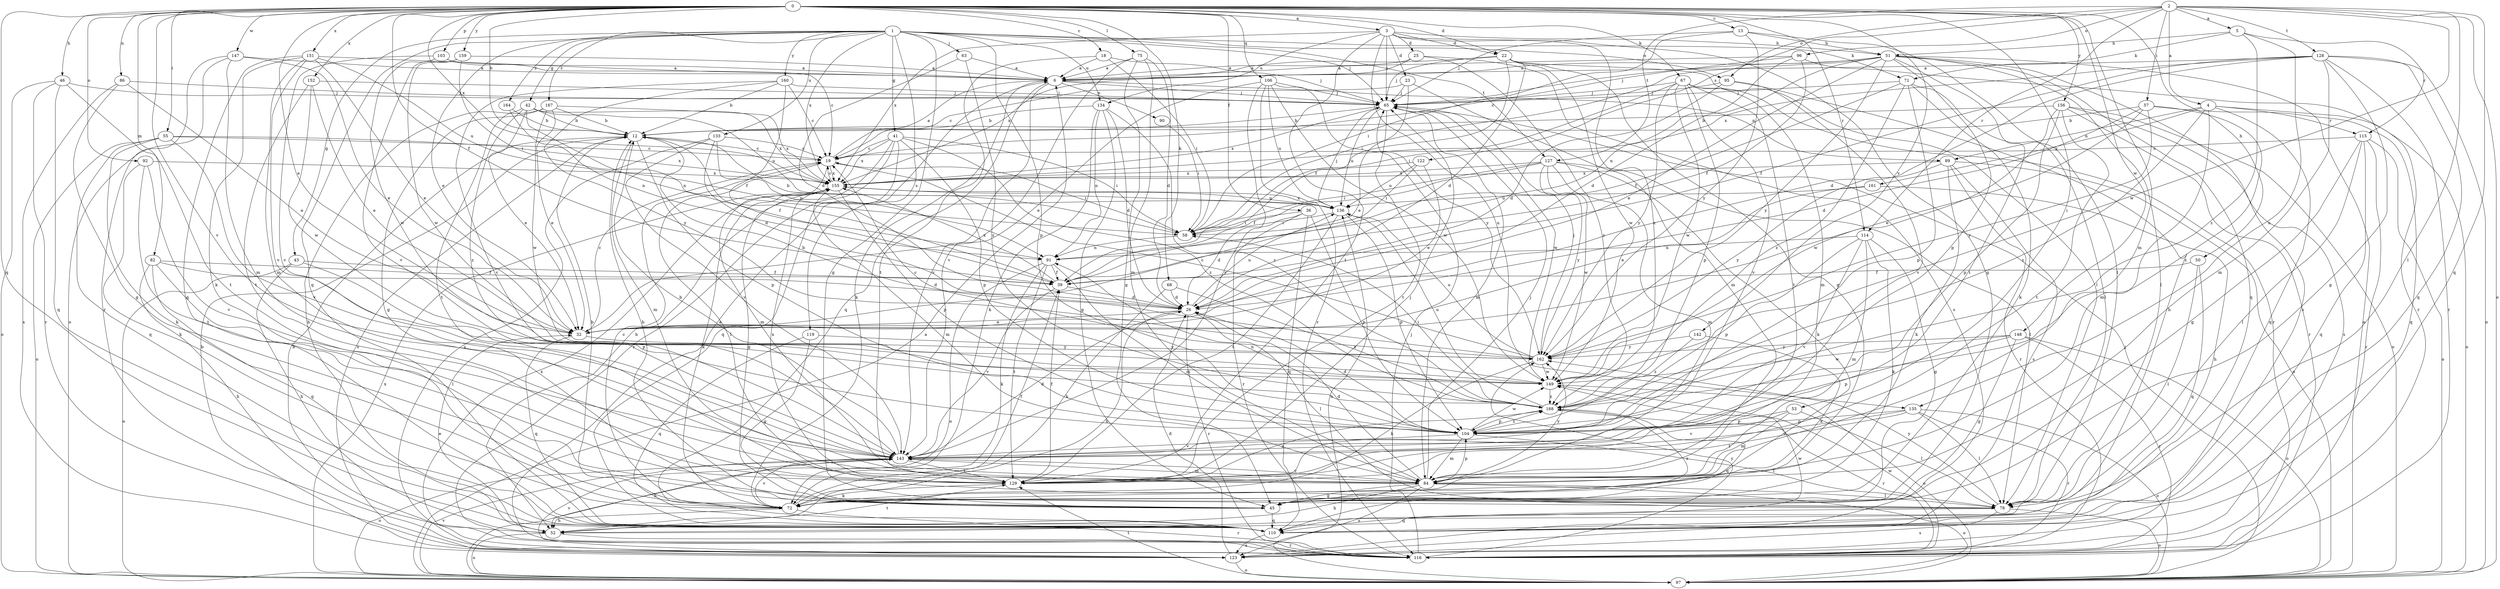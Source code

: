 strict digraph  {
0;
1;
2;
3;
4;
5;
6;
12;
13;
18;
19;
22;
23;
25;
26;
32;
36;
39;
41;
42;
43;
45;
46;
50;
51;
52;
53;
55;
57;
58;
63;
65;
67;
68;
71;
72;
75;
78;
82;
84;
86;
89;
90;
91;
92;
95;
96;
97;
103;
104;
106;
110;
114;
115;
116;
119;
122;
123;
127;
128;
129;
133;
134;
135;
136;
142;
143;
147;
148;
149;
151;
152;
155;
156;
159;
160;
161;
162;
164;
167;
168;
0 -> 3  [label=a];
0 -> 12  [label=b];
0 -> 13  [label=c];
0 -> 18  [label=c];
0 -> 22  [label=d];
0 -> 32  [label=e];
0 -> 36  [label=f];
0 -> 39  [label=f];
0 -> 46  [label=h];
0 -> 50  [label=h];
0 -> 53  [label=i];
0 -> 55  [label=i];
0 -> 67  [label=k];
0 -> 68  [label=k];
0 -> 75  [label=l];
0 -> 82  [label=m];
0 -> 84  [label=m];
0 -> 86  [label=n];
0 -> 92  [label=o];
0 -> 103  [label=p];
0 -> 106  [label=q];
0 -> 110  [label=q];
0 -> 114  [label=r];
0 -> 142  [label=v];
0 -> 143  [label=v];
0 -> 147  [label=w];
0 -> 148  [label=w];
0 -> 151  [label=x];
0 -> 152  [label=x];
0 -> 155  [label=x];
0 -> 156  [label=y];
0 -> 159  [label=y];
1 -> 32  [label=e];
1 -> 41  [label=g];
1 -> 42  [label=g];
1 -> 43  [label=g];
1 -> 45  [label=g];
1 -> 63  [label=j];
1 -> 65  [label=j];
1 -> 71  [label=k];
1 -> 95  [label=o];
1 -> 104  [label=p];
1 -> 110  [label=q];
1 -> 119  [label=s];
1 -> 127  [label=t];
1 -> 133  [label=u];
1 -> 134  [label=u];
1 -> 155  [label=x];
1 -> 160  [label=y];
1 -> 164  [label=z];
1 -> 167  [label=z];
2 -> 4  [label=a];
2 -> 5  [label=a];
2 -> 57  [label=i];
2 -> 78  [label=l];
2 -> 95  [label=o];
2 -> 96  [label=o];
2 -> 97  [label=o];
2 -> 110  [label=q];
2 -> 114  [label=r];
2 -> 122  [label=s];
2 -> 127  [label=t];
2 -> 128  [label=t];
2 -> 149  [label=w];
3 -> 22  [label=d];
3 -> 23  [label=d];
3 -> 25  [label=d];
3 -> 45  [label=g];
3 -> 51  [label=h];
3 -> 65  [label=j];
3 -> 129  [label=t];
3 -> 134  [label=u];
3 -> 135  [label=u];
3 -> 155  [label=x];
3 -> 168  [label=z];
4 -> 84  [label=m];
4 -> 89  [label=n];
4 -> 97  [label=o];
4 -> 110  [label=q];
4 -> 115  [label=r];
4 -> 161  [label=y];
4 -> 168  [label=z];
5 -> 51  [label=h];
5 -> 71  [label=k];
5 -> 115  [label=r];
5 -> 135  [label=u];
5 -> 168  [label=z];
6 -> 65  [label=j];
6 -> 72  [label=k];
6 -> 89  [label=n];
6 -> 90  [label=n];
6 -> 110  [label=q];
6 -> 143  [label=v];
12 -> 19  [label=c];
12 -> 39  [label=f];
12 -> 84  [label=m];
12 -> 104  [label=p];
12 -> 123  [label=s];
13 -> 51  [label=h];
13 -> 58  [label=i];
13 -> 65  [label=j];
13 -> 78  [label=l];
13 -> 162  [label=y];
18 -> 6  [label=a];
18 -> 58  [label=i];
18 -> 65  [label=j];
18 -> 129  [label=t];
19 -> 6  [label=a];
19 -> 58  [label=i];
19 -> 78  [label=l];
19 -> 84  [label=m];
19 -> 155  [label=x];
22 -> 6  [label=a];
22 -> 26  [label=d];
22 -> 39  [label=f];
22 -> 45  [label=g];
22 -> 65  [label=j];
22 -> 78  [label=l];
22 -> 149  [label=w];
23 -> 19  [label=c];
23 -> 32  [label=e];
23 -> 65  [label=j];
23 -> 84  [label=m];
25 -> 6  [label=a];
25 -> 123  [label=s];
25 -> 155  [label=x];
25 -> 168  [label=z];
26 -> 32  [label=e];
26 -> 52  [label=h];
26 -> 78  [label=l];
26 -> 116  [label=r];
26 -> 136  [label=u];
32 -> 19  [label=c];
32 -> 110  [label=q];
32 -> 162  [label=y];
36 -> 26  [label=d];
36 -> 58  [label=i];
36 -> 104  [label=p];
36 -> 110  [label=q];
36 -> 116  [label=r];
39 -> 26  [label=d];
39 -> 143  [label=v];
39 -> 155  [label=x];
41 -> 19  [label=c];
41 -> 52  [label=h];
41 -> 58  [label=i];
41 -> 104  [label=p];
41 -> 110  [label=q];
41 -> 116  [label=r];
41 -> 155  [label=x];
41 -> 168  [label=z];
42 -> 12  [label=b];
42 -> 32  [label=e];
42 -> 91  [label=n];
42 -> 129  [label=t];
42 -> 136  [label=u];
42 -> 155  [label=x];
42 -> 168  [label=z];
43 -> 39  [label=f];
43 -> 52  [label=h];
43 -> 97  [label=o];
43 -> 104  [label=p];
45 -> 12  [label=b];
45 -> 110  [label=q];
45 -> 168  [label=z];
46 -> 65  [label=j];
46 -> 97  [label=o];
46 -> 110  [label=q];
46 -> 116  [label=r];
46 -> 129  [label=t];
50 -> 39  [label=f];
50 -> 78  [label=l];
50 -> 110  [label=q];
51 -> 6  [label=a];
51 -> 26  [label=d];
51 -> 32  [label=e];
51 -> 58  [label=i];
51 -> 65  [label=j];
51 -> 78  [label=l];
51 -> 97  [label=o];
51 -> 104  [label=p];
51 -> 110  [label=q];
51 -> 123  [label=s];
51 -> 129  [label=t];
51 -> 162  [label=y];
52 -> 32  [label=e];
52 -> 97  [label=o];
52 -> 116  [label=r];
52 -> 129  [label=t];
53 -> 78  [label=l];
53 -> 84  [label=m];
53 -> 104  [label=p];
53 -> 143  [label=v];
55 -> 19  [label=c];
55 -> 72  [label=k];
55 -> 97  [label=o];
55 -> 110  [label=q];
55 -> 143  [label=v];
55 -> 155  [label=x];
57 -> 12  [label=b];
57 -> 26  [label=d];
57 -> 32  [label=e];
57 -> 110  [label=q];
57 -> 162  [label=y];
57 -> 168  [label=z];
58 -> 12  [label=b];
58 -> 91  [label=n];
63 -> 6  [label=a];
63 -> 26  [label=d];
63 -> 168  [label=z];
65 -> 12  [label=b];
65 -> 84  [label=m];
65 -> 129  [label=t];
65 -> 136  [label=u];
65 -> 149  [label=w];
65 -> 155  [label=x];
67 -> 58  [label=i];
67 -> 65  [label=j];
67 -> 84  [label=m];
67 -> 104  [label=p];
67 -> 116  [label=r];
67 -> 129  [label=t];
67 -> 143  [label=v];
67 -> 149  [label=w];
67 -> 162  [label=y];
68 -> 26  [label=d];
68 -> 72  [label=k];
68 -> 168  [label=z];
71 -> 39  [label=f];
71 -> 65  [label=j];
71 -> 72  [label=k];
71 -> 78  [label=l];
71 -> 104  [label=p];
71 -> 168  [label=z];
72 -> 12  [label=b];
72 -> 19  [label=c];
72 -> 39  [label=f];
72 -> 52  [label=h];
72 -> 116  [label=r];
72 -> 143  [label=v];
75 -> 6  [label=a];
75 -> 26  [label=d];
75 -> 45  [label=g];
75 -> 84  [label=m];
75 -> 143  [label=v];
78 -> 97  [label=o];
78 -> 110  [label=q];
78 -> 123  [label=s];
78 -> 162  [label=y];
82 -> 26  [label=d];
82 -> 39  [label=f];
82 -> 52  [label=h];
82 -> 78  [label=l];
82 -> 110  [label=q];
84 -> 26  [label=d];
84 -> 45  [label=g];
84 -> 52  [label=h];
84 -> 65  [label=j];
84 -> 78  [label=l];
84 -> 97  [label=o];
84 -> 104  [label=p];
84 -> 123  [label=s];
84 -> 143  [label=v];
84 -> 162  [label=y];
86 -> 32  [label=e];
86 -> 45  [label=g];
86 -> 65  [label=j];
86 -> 123  [label=s];
89 -> 72  [label=k];
89 -> 97  [label=o];
89 -> 116  [label=r];
89 -> 123  [label=s];
89 -> 155  [label=x];
89 -> 162  [label=y];
90 -> 58  [label=i];
91 -> 39  [label=f];
91 -> 72  [label=k];
91 -> 84  [label=m];
91 -> 97  [label=o];
91 -> 129  [label=t];
92 -> 72  [label=k];
92 -> 129  [label=t];
92 -> 143  [label=v];
92 -> 155  [label=x];
95 -> 26  [label=d];
95 -> 52  [label=h];
95 -> 65  [label=j];
95 -> 143  [label=v];
96 -> 6  [label=a];
96 -> 19  [label=c];
96 -> 39  [label=f];
96 -> 91  [label=n];
96 -> 116  [label=r];
97 -> 6  [label=a];
97 -> 65  [label=j];
97 -> 129  [label=t];
97 -> 136  [label=u];
97 -> 143  [label=v];
97 -> 155  [label=x];
103 -> 6  [label=a];
103 -> 19  [label=c];
103 -> 143  [label=v];
103 -> 149  [label=w];
104 -> 26  [label=d];
104 -> 78  [label=l];
104 -> 84  [label=m];
104 -> 91  [label=n];
104 -> 143  [label=v];
104 -> 149  [label=w];
104 -> 168  [label=z];
106 -> 32  [label=e];
106 -> 65  [label=j];
106 -> 116  [label=r];
106 -> 136  [label=u];
106 -> 143  [label=v];
106 -> 149  [label=w];
106 -> 162  [label=y];
110 -> 123  [label=s];
110 -> 149  [label=w];
114 -> 45  [label=g];
114 -> 72  [label=k];
114 -> 84  [label=m];
114 -> 91  [label=n];
114 -> 104  [label=p];
114 -> 143  [label=v];
115 -> 19  [label=c];
115 -> 45  [label=g];
115 -> 78  [label=l];
115 -> 97  [label=o];
115 -> 110  [label=q];
115 -> 116  [label=r];
116 -> 6  [label=a];
116 -> 12  [label=b];
116 -> 65  [label=j];
116 -> 149  [label=w];
116 -> 155  [label=x];
116 -> 162  [label=y];
119 -> 45  [label=g];
119 -> 110  [label=q];
119 -> 162  [label=y];
122 -> 32  [label=e];
122 -> 58  [label=i];
122 -> 136  [label=u];
122 -> 155  [label=x];
123 -> 12  [label=b];
123 -> 26  [label=d];
123 -> 97  [label=o];
123 -> 143  [label=v];
127 -> 39  [label=f];
127 -> 58  [label=i];
127 -> 72  [label=k];
127 -> 78  [label=l];
127 -> 84  [label=m];
127 -> 149  [label=w];
127 -> 155  [label=x];
127 -> 162  [label=y];
128 -> 6  [label=a];
128 -> 26  [label=d];
128 -> 39  [label=f];
128 -> 45  [label=g];
128 -> 84  [label=m];
128 -> 97  [label=o];
128 -> 110  [label=q];
128 -> 116  [label=r];
128 -> 155  [label=x];
129 -> 39  [label=f];
129 -> 65  [label=j];
129 -> 72  [label=k];
129 -> 155  [label=x];
129 -> 168  [label=z];
133 -> 19  [label=c];
133 -> 26  [label=d];
133 -> 91  [label=n];
133 -> 123  [label=s];
133 -> 143  [label=v];
134 -> 12  [label=b];
134 -> 26  [label=d];
134 -> 45  [label=g];
134 -> 72  [label=k];
134 -> 91  [label=n];
134 -> 168  [label=z];
135 -> 78  [label=l];
135 -> 97  [label=o];
135 -> 104  [label=p];
135 -> 116  [label=r];
135 -> 129  [label=t];
135 -> 143  [label=v];
136 -> 58  [label=i];
136 -> 65  [label=j];
136 -> 104  [label=p];
136 -> 129  [label=t];
136 -> 155  [label=x];
142 -> 72  [label=k];
142 -> 162  [label=y];
142 -> 168  [label=z];
143 -> 12  [label=b];
143 -> 26  [label=d];
143 -> 52  [label=h];
143 -> 84  [label=m];
143 -> 97  [label=o];
143 -> 129  [label=t];
147 -> 6  [label=a];
147 -> 32  [label=e];
147 -> 84  [label=m];
147 -> 97  [label=o];
147 -> 116  [label=r];
148 -> 45  [label=g];
148 -> 97  [label=o];
148 -> 104  [label=p];
148 -> 116  [label=r];
148 -> 149  [label=w];
148 -> 162  [label=y];
149 -> 19  [label=c];
149 -> 97  [label=o];
149 -> 168  [label=z];
151 -> 6  [label=a];
151 -> 32  [label=e];
151 -> 72  [label=k];
151 -> 84  [label=m];
151 -> 110  [label=q];
151 -> 136  [label=u];
151 -> 143  [label=v];
152 -> 32  [label=e];
152 -> 65  [label=j];
152 -> 129  [label=t];
152 -> 149  [label=w];
155 -> 19  [label=c];
155 -> 45  [label=g];
155 -> 72  [label=k];
155 -> 84  [label=m];
155 -> 104  [label=p];
155 -> 136  [label=u];
156 -> 12  [label=b];
156 -> 97  [label=o];
156 -> 104  [label=p];
156 -> 116  [label=r];
156 -> 123  [label=s];
156 -> 129  [label=t];
156 -> 149  [label=w];
159 -> 6  [label=a];
159 -> 58  [label=i];
159 -> 143  [label=v];
159 -> 149  [label=w];
160 -> 12  [label=b];
160 -> 19  [label=c];
160 -> 39  [label=f];
160 -> 65  [label=j];
160 -> 143  [label=v];
160 -> 162  [label=y];
161 -> 32  [label=e];
161 -> 52  [label=h];
161 -> 136  [label=u];
162 -> 12  [label=b];
162 -> 19  [label=c];
162 -> 65  [label=j];
162 -> 72  [label=k];
162 -> 136  [label=u];
162 -> 149  [label=w];
164 -> 12  [label=b];
164 -> 91  [label=n];
167 -> 12  [label=b];
167 -> 32  [label=e];
167 -> 45  [label=g];
167 -> 52  [label=h];
167 -> 149  [label=w];
167 -> 155  [label=x];
168 -> 58  [label=i];
168 -> 104  [label=p];
168 -> 110  [label=q];
168 -> 116  [label=r];
168 -> 136  [label=u];
}
